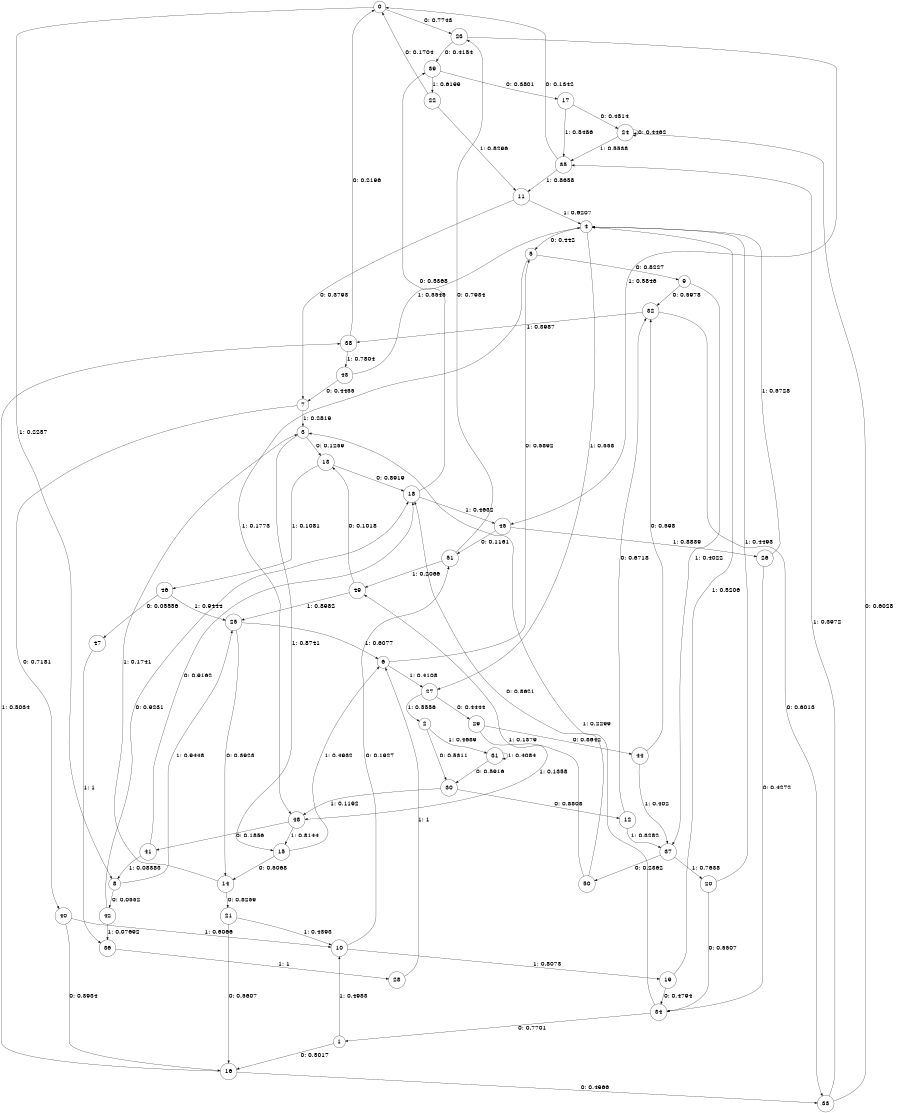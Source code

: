 digraph "ch34faceL8" {
size = "6,8.5";
ratio = "fill";
node [shape = circle];
node [fontsize = 24];
edge [fontsize = 24];
0 -> 23 [label = "0: 0.7743   "];
0 -> 8 [label = "1: 0.2257   "];
1 -> 16 [label = "0: 0.5017   "];
1 -> 10 [label = "1: 0.4983   "];
2 -> 30 [label = "0: 0.5311   "];
2 -> 31 [label = "1: 0.4689   "];
3 -> 13 [label = "0: 0.1259   "];
3 -> 15 [label = "1: 0.8741   "];
4 -> 5 [label = "0: 0.442    "];
4 -> 27 [label = "1: 0.558    "];
5 -> 9 [label = "0: 0.8227   "];
5 -> 48 [label = "1: 0.1773   "];
6 -> 5 [label = "0: 0.5892   "];
6 -> 27 [label = "1: 0.4108   "];
7 -> 40 [label = "0: 0.7181   "];
7 -> 3 [label = "1: 0.2819   "];
8 -> 42 [label = "0: 0.0552   "];
8 -> 25 [label = "1: 0.9448   "];
9 -> 32 [label = "0: 0.5978   "];
9 -> 37 [label = "1: 0.4022   "];
10 -> 51 [label = "0: 0.1927   "];
10 -> 19 [label = "1: 0.8073   "];
11 -> 7 [label = "0: 0.3793   "];
11 -> 4 [label = "1: 0.6207   "];
12 -> 32 [label = "0: 0.6718   "];
12 -> 37 [label = "1: 0.3282   "];
13 -> 18 [label = "0: 0.8919   "];
13 -> 46 [label = "1: 0.1081   "];
14 -> 21 [label = "0: 0.8259   "];
14 -> 3 [label = "1: 0.1741   "];
15 -> 14 [label = "0: 0.5068   "];
15 -> 6 [label = "1: 0.4932   "];
16 -> 33 [label = "0: 0.4966   "];
16 -> 38 [label = "1: 0.5034   "];
17 -> 24 [label = "0: 0.4514   "];
17 -> 35 [label = "1: 0.5486   "];
18 -> 39 [label = "0: 0.5368   "];
18 -> 45 [label = "1: 0.4632   "];
19 -> 34 [label = "0: 0.4794   "];
19 -> 4 [label = "1: 0.5206   "];
20 -> 34 [label = "0: 0.5507   "];
20 -> 4 [label = "1: 0.4493   "];
21 -> 16 [label = "0: 0.5607   "];
21 -> 10 [label = "1: 0.4393   "];
22 -> 0 [label = "0: 0.1704   "];
22 -> 11 [label = "1: 0.8296   "];
23 -> 39 [label = "0: 0.4154   "];
23 -> 45 [label = "1: 0.5846   "];
24 -> 24 [label = "0: 0.4462   "];
24 -> 35 [label = "1: 0.5538   "];
25 -> 14 [label = "0: 0.3923   "];
25 -> 6 [label = "1: 0.6077   "];
26 -> 34 [label = "0: 0.4272   "];
26 -> 4 [label = "1: 0.5728   "];
27 -> 29 [label = "0: 0.4444   "];
27 -> 2 [label = "1: 0.5556   "];
28 -> 6 [label = "1: 1        "];
29 -> 44 [label = "0: 0.8642   "];
29 -> 48 [label = "1: 0.1358   "];
30 -> 12 [label = "0: 0.8808   "];
30 -> 48 [label = "1: 0.1192   "];
31 -> 30 [label = "0: 0.5916   "];
31 -> 31 [label = "1: 0.4084   "];
32 -> 33 [label = "0: 0.6013   "];
32 -> 38 [label = "1: 0.3987   "];
33 -> 24 [label = "0: 0.6028   "];
33 -> 35 [label = "1: 0.3972   "];
34 -> 1 [label = "0: 0.7701   "];
34 -> 3 [label = "1: 0.2299   "];
35 -> 0 [label = "0: 0.1342   "];
35 -> 11 [label = "1: 0.8658   "];
36 -> 28 [label = "1: 1        "];
37 -> 50 [label = "0: 0.2362   "];
37 -> 20 [label = "1: 0.7638   "];
38 -> 0 [label = "0: 0.2196   "];
38 -> 43 [label = "1: 0.7804   "];
39 -> 17 [label = "0: 0.3801   "];
39 -> 22 [label = "1: 0.6199   "];
40 -> 16 [label = "0: 0.3934   "];
40 -> 10 [label = "1: 0.6066   "];
41 -> 18 [label = "0: 0.9162   "];
41 -> 8 [label = "1: 0.08383  "];
42 -> 18 [label = "0: 0.9231   "];
42 -> 36 [label = "1: 0.07692  "];
43 -> 7 [label = "0: 0.4455   "];
43 -> 4 [label = "1: 0.5545   "];
44 -> 32 [label = "0: 0.598    "];
44 -> 37 [label = "1: 0.402    "];
45 -> 51 [label = "0: 0.1161   "];
45 -> 26 [label = "1: 0.8839   "];
46 -> 47 [label = "0: 0.05556  "];
46 -> 25 [label = "1: 0.9444   "];
47 -> 36 [label = "1: 1        "];
48 -> 41 [label = "0: 0.1856   "];
48 -> 15 [label = "1: 0.8144   "];
49 -> 13 [label = "0: 0.1018   "];
49 -> 25 [label = "1: 0.8982   "];
50 -> 18 [label = "0: 0.8621   "];
50 -> 49 [label = "1: 0.1379   "];
51 -> 23 [label = "0: 0.7934   "];
51 -> 49 [label = "1: 0.2066   "];
}